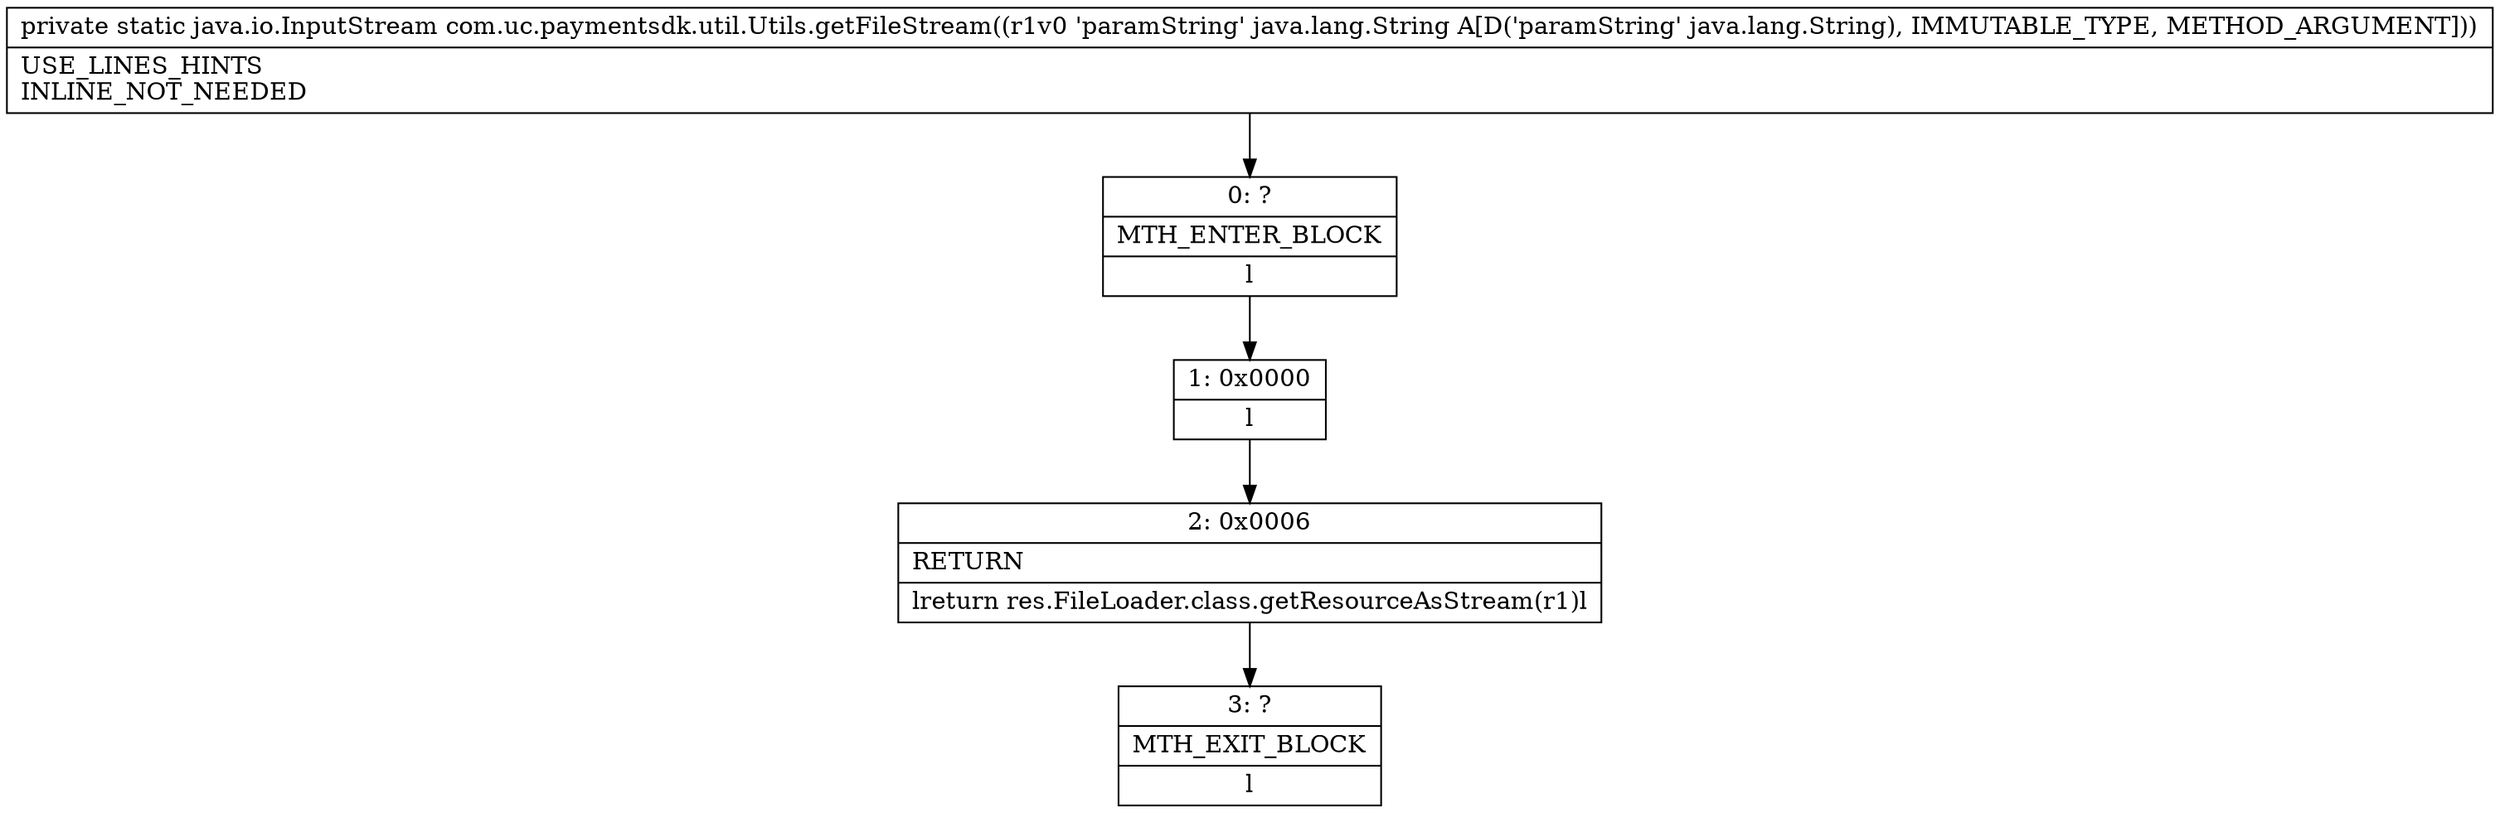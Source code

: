 digraph "CFG forcom.uc.paymentsdk.util.Utils.getFileStream(Ljava\/lang\/String;)Ljava\/io\/InputStream;" {
Node_0 [shape=record,label="{0\:\ ?|MTH_ENTER_BLOCK\l|l}"];
Node_1 [shape=record,label="{1\:\ 0x0000|l}"];
Node_2 [shape=record,label="{2\:\ 0x0006|RETURN\l|lreturn res.FileLoader.class.getResourceAsStream(r1)l}"];
Node_3 [shape=record,label="{3\:\ ?|MTH_EXIT_BLOCK\l|l}"];
MethodNode[shape=record,label="{private static java.io.InputStream com.uc.paymentsdk.util.Utils.getFileStream((r1v0 'paramString' java.lang.String A[D('paramString' java.lang.String), IMMUTABLE_TYPE, METHOD_ARGUMENT]))  | USE_LINES_HINTS\lINLINE_NOT_NEEDED\l}"];
MethodNode -> Node_0;
Node_0 -> Node_1;
Node_1 -> Node_2;
Node_2 -> Node_3;
}

